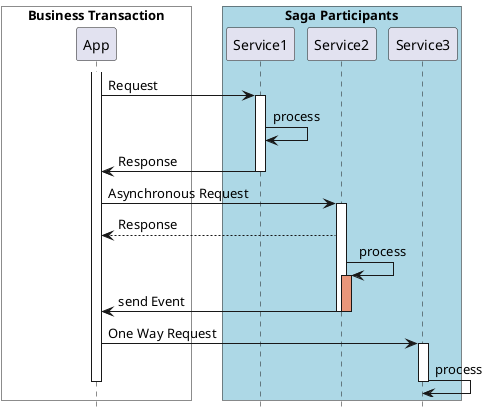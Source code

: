 @startuml

 


participant App order 1
participant Service1 order 91
participant Service2 order 92
participant Service3 order 93

box "       Business Transaction       " #White
	participant App 

end box

box "       Saga Participants       " #LightBlue
	participant Service1
	participant Service2
	participant Service3
end box

hide footbox

activate App

App -> Service1: Request
activate Service1
Service1 -> Service1: process
Service1 -> App: Response
deactivate Service1

App -> Service2: Asynchronous Request
activate Service2
Service2 --> App: Response
Service2 -> Service2: process
activate Service2 #DarkSalmon

Service2 -> App: send Event
deactivate Service2
deactivate Service2



App -> Service3: One Way Request
activate Service3
Service3 -> Service3: process
deactivate Service3


deactivate App

@enduml
